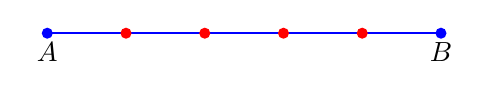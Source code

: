 \begin{tikzpicture}
      \draw[thick, color=blue] (0,0)--(0:5);   

       \fill[blue] (0,0) circle (2pt);
       \fill[red] (1,0) circle (2pt);
       \fill[red] (2,0) circle (2pt);
       \fill[red] (3,0) circle (2pt);
       \fill[red] (4,0) circle (2pt);
       \fill[blue] (5,0) circle (2pt);

      \node at (0,0) [below] {$A$};
%       \node at (1,0) [below] {$B_1$}; 
%       \node at (2,0) [below] {$B_2$}; 
%       \node at (3,0) [below] {$B_3$}; 
%       \node at (4,0) [below] {$B_4$}; 
      \node at (5,0) [below] {$B$}; 
\end{tikzpicture}
